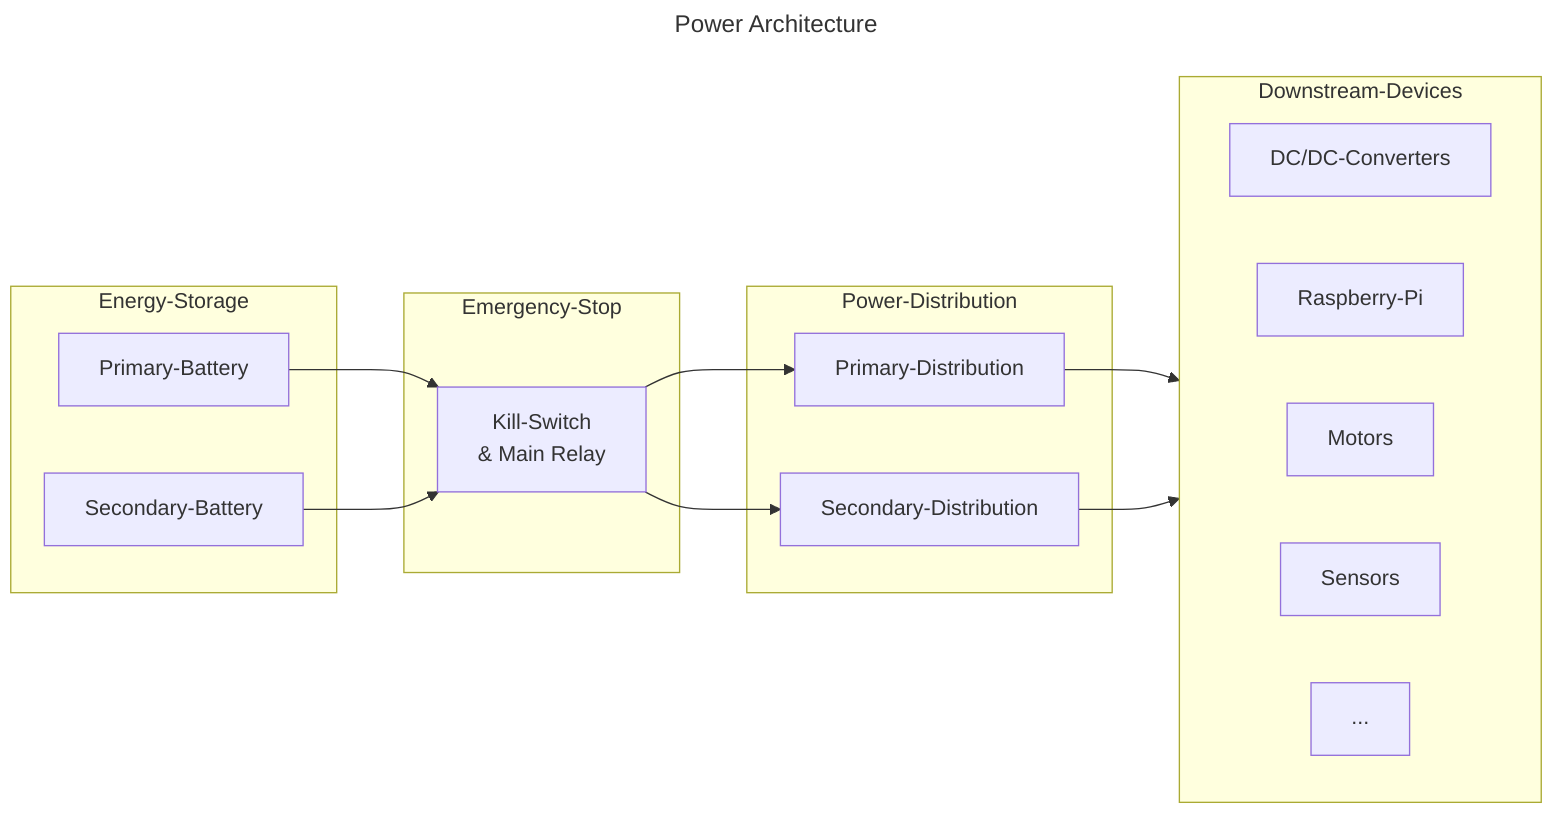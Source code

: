 ---
title: "Power Architecture"
---
%% v1.0.3

graph LR

subgraph Energy-Storage
Primary-Battery
Secondary-Battery
end

Primary-Battery & Secondary-Battery --> ES
subgraph Emergency-Stop
ES[Kill-Switch \n & Main Relay]
end

ES --> Primary-Distribution & Secondary-Distribution
subgraph Power-Distribution
Primary-Distribution
Secondary-Distribution
end

Primary-Distribution & Secondary-Distribution --> Downstream-Devices
subgraph Downstream-Devices
direction LR
DC/DC-Converters
Raspberry-Pi
Motors
Sensors
...
end